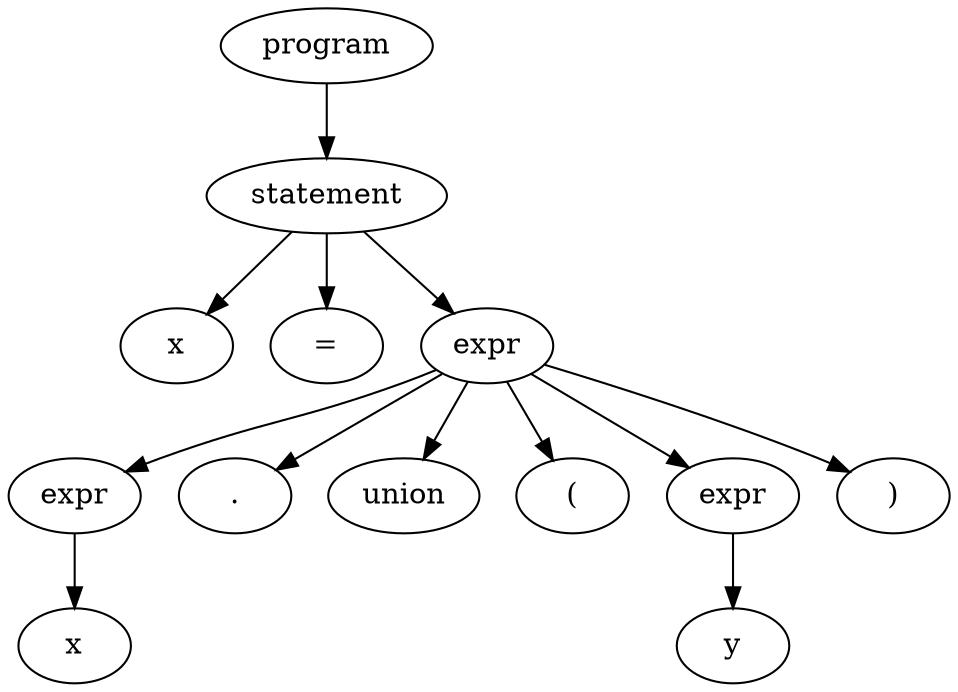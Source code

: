 strict digraph program {
1 [label=program];
1 -> 2;
2 [label=statement];
3 [label=x];
2 -> 3;
4 [label="="];
2 -> 4;
2 -> 5;
5 [label=expr];
5 -> 6;
6 [label=expr];
7 [label=x];
6 -> 7;
8 [label="."];
5 -> 8;
9 [label=union];
5 -> 9;
10 [label="("];
5 -> 10;
5 -> 11;
11 [label=expr];
12 [label=y];
11 -> 12;
13 [label=")"];
5 -> 13;
}

